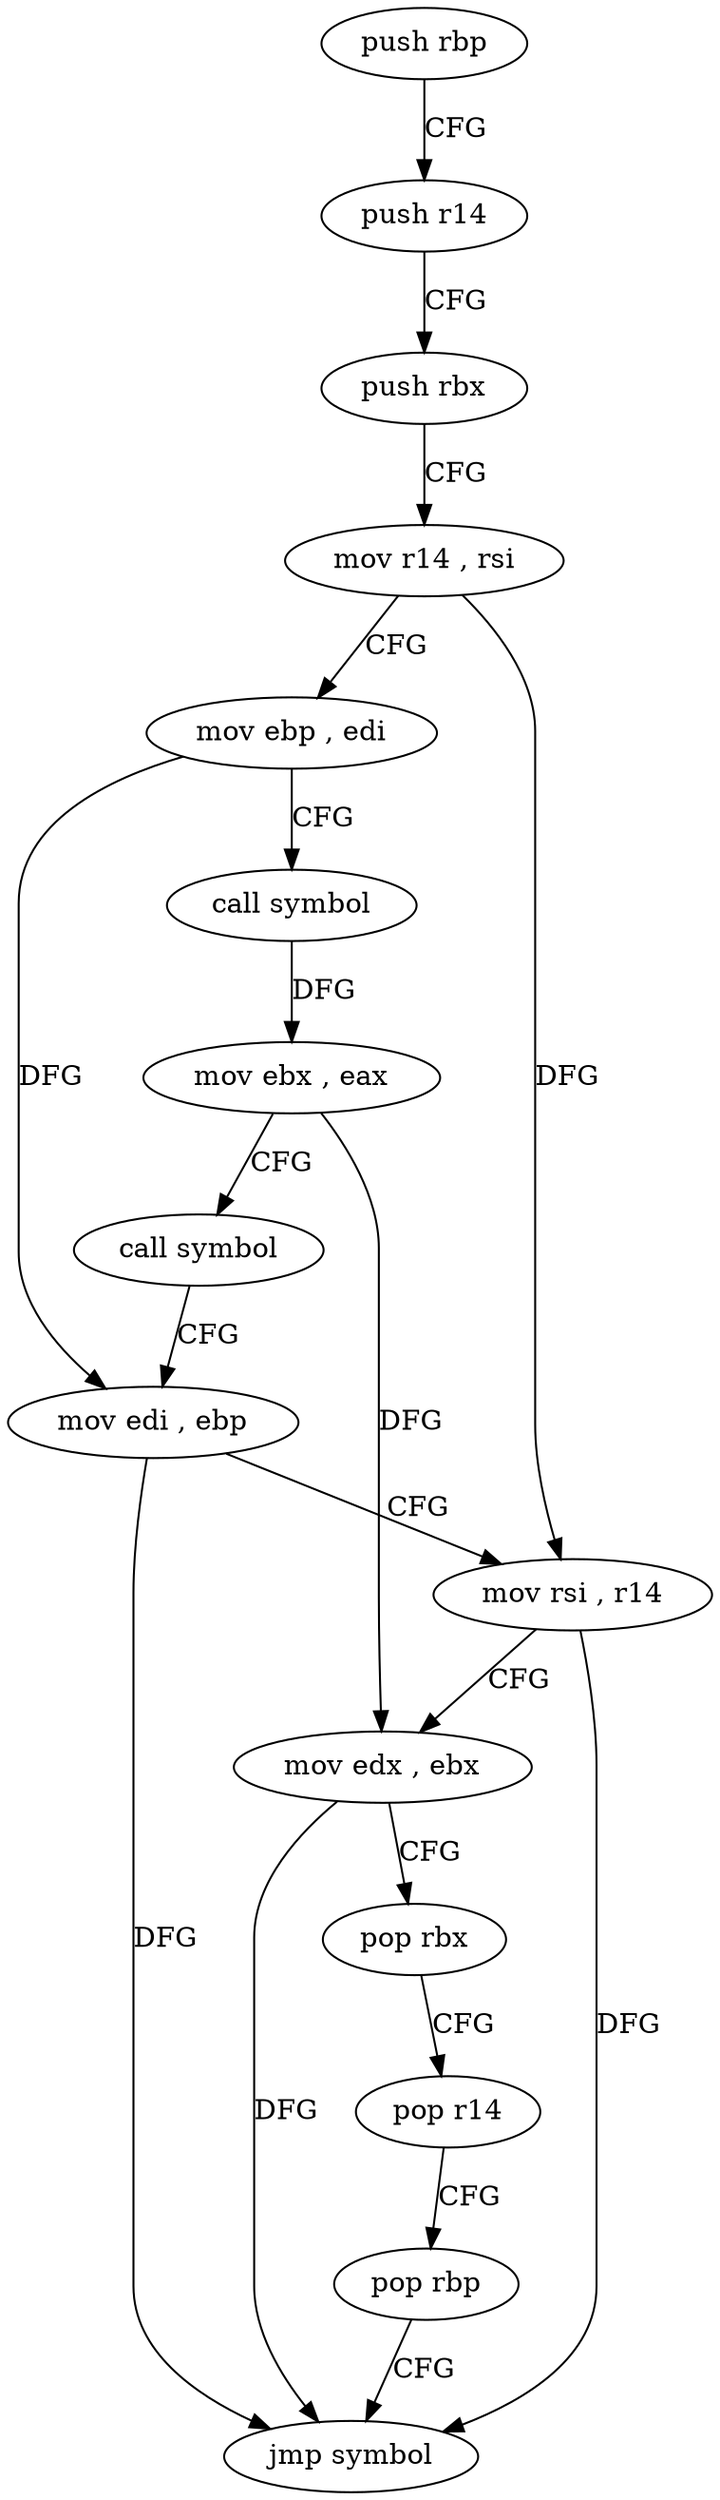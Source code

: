 digraph "func" {
"4203680" [label = "push rbp" ]
"4203681" [label = "push r14" ]
"4203683" [label = "push rbx" ]
"4203684" [label = "mov r14 , rsi" ]
"4203687" [label = "mov ebp , edi" ]
"4203689" [label = "call symbol" ]
"4203694" [label = "mov ebx , eax" ]
"4203696" [label = "call symbol" ]
"4203701" [label = "mov edi , ebp" ]
"4203703" [label = "mov rsi , r14" ]
"4203706" [label = "mov edx , ebx" ]
"4203708" [label = "pop rbx" ]
"4203709" [label = "pop r14" ]
"4203711" [label = "pop rbp" ]
"4203712" [label = "jmp symbol" ]
"4203680" -> "4203681" [ label = "CFG" ]
"4203681" -> "4203683" [ label = "CFG" ]
"4203683" -> "4203684" [ label = "CFG" ]
"4203684" -> "4203687" [ label = "CFG" ]
"4203684" -> "4203703" [ label = "DFG" ]
"4203687" -> "4203689" [ label = "CFG" ]
"4203687" -> "4203701" [ label = "DFG" ]
"4203689" -> "4203694" [ label = "DFG" ]
"4203694" -> "4203696" [ label = "CFG" ]
"4203694" -> "4203706" [ label = "DFG" ]
"4203696" -> "4203701" [ label = "CFG" ]
"4203701" -> "4203703" [ label = "CFG" ]
"4203701" -> "4203712" [ label = "DFG" ]
"4203703" -> "4203706" [ label = "CFG" ]
"4203703" -> "4203712" [ label = "DFG" ]
"4203706" -> "4203708" [ label = "CFG" ]
"4203706" -> "4203712" [ label = "DFG" ]
"4203708" -> "4203709" [ label = "CFG" ]
"4203709" -> "4203711" [ label = "CFG" ]
"4203711" -> "4203712" [ label = "CFG" ]
}
